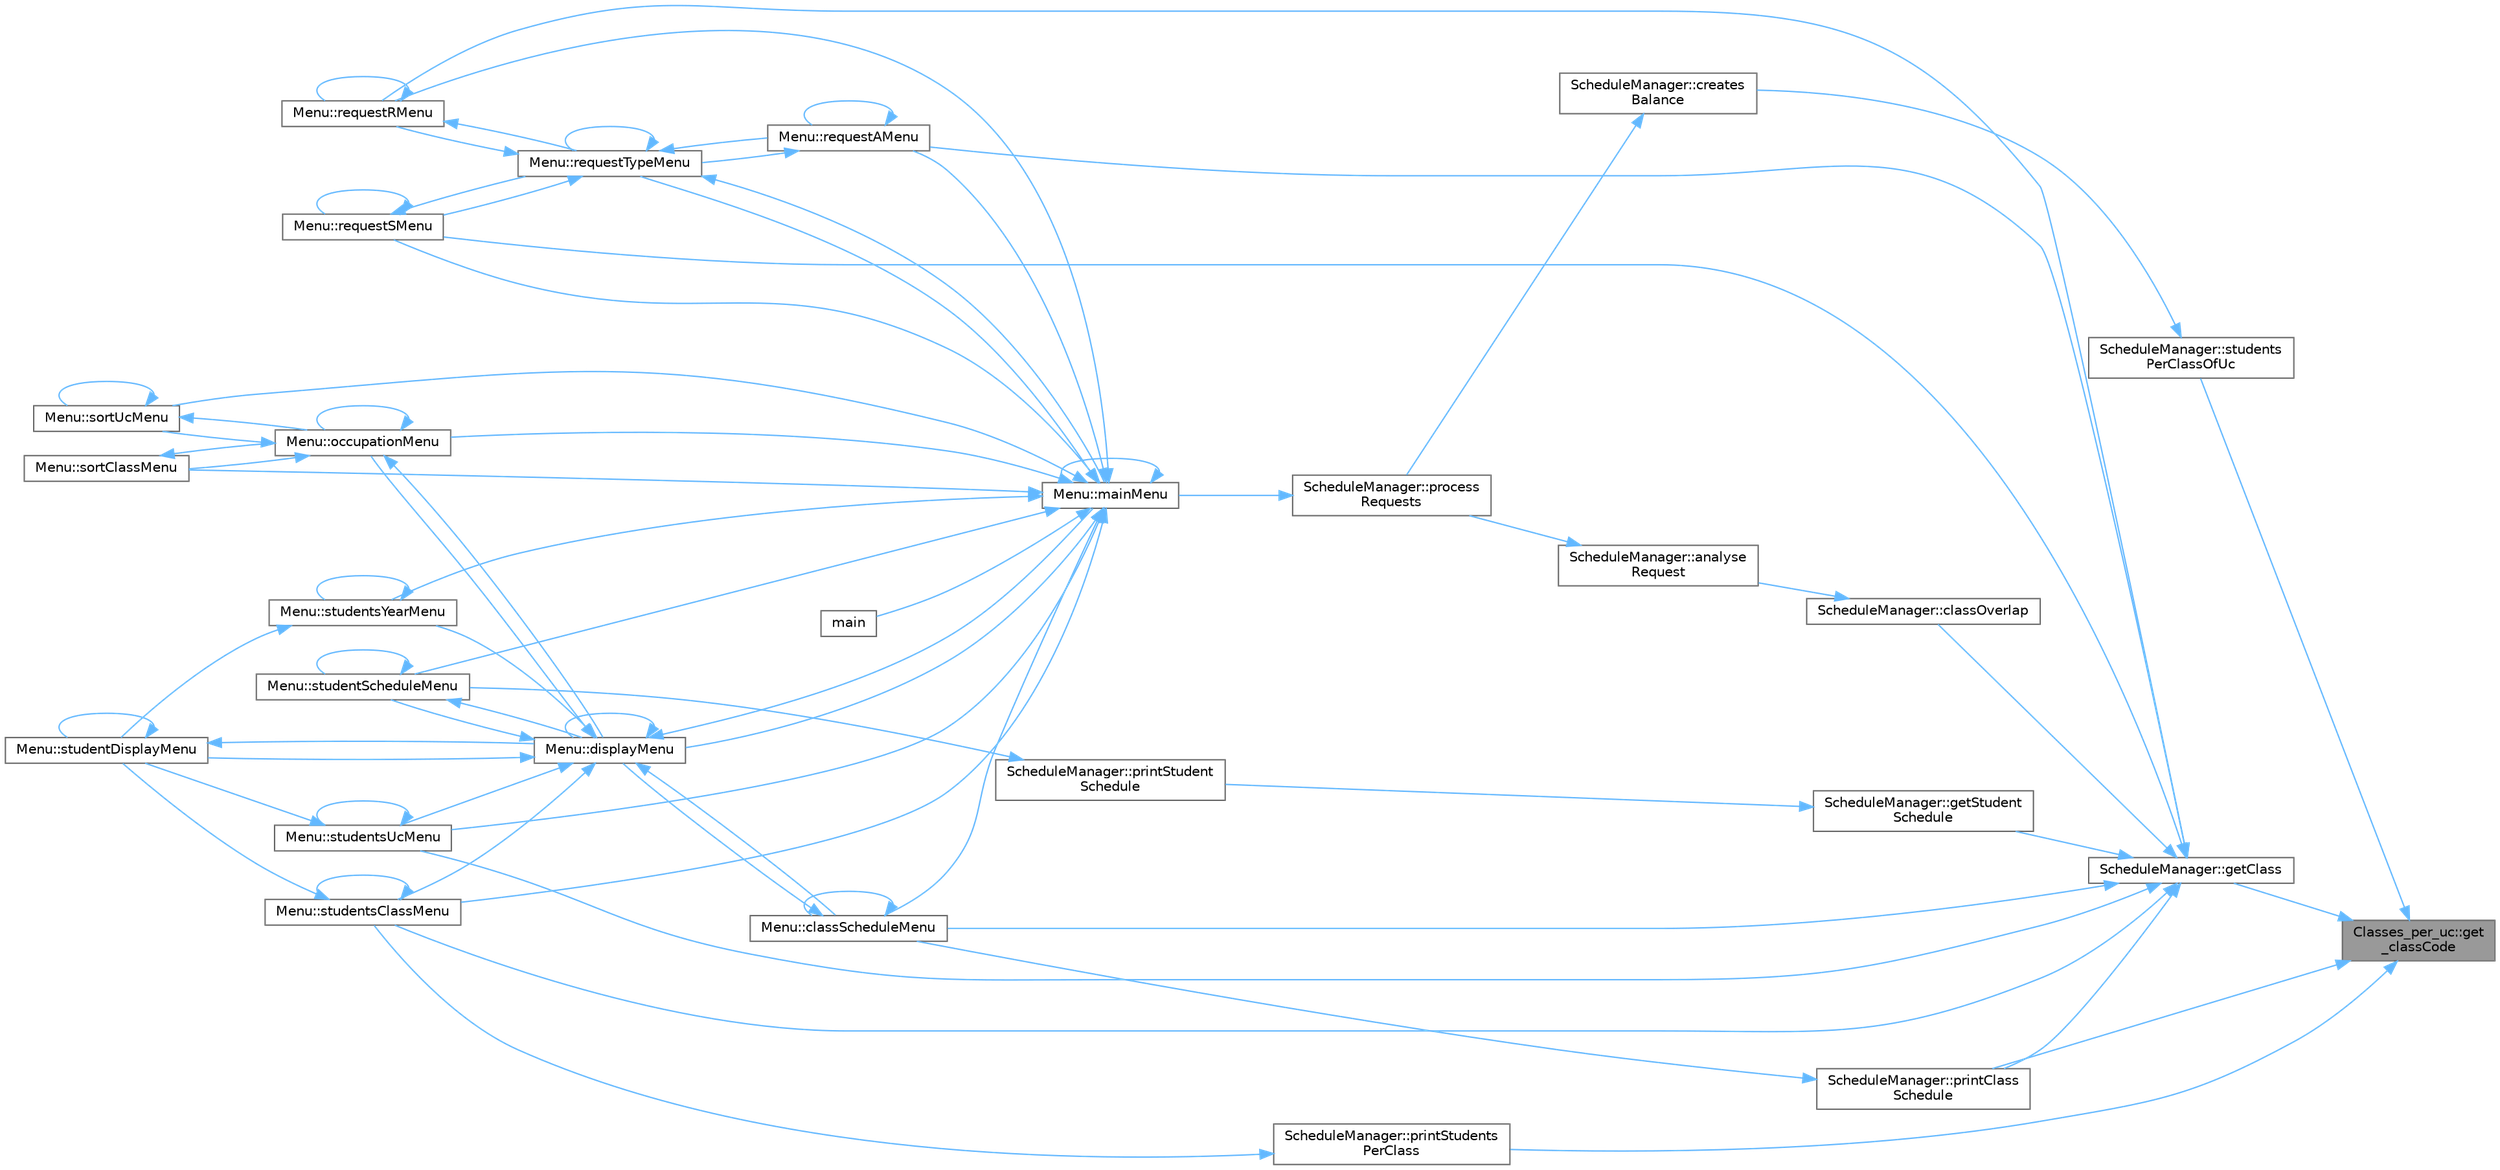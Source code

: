 digraph "Classes_per_uc::get_classCode"
{
 // LATEX_PDF_SIZE
  bgcolor="transparent";
  edge [fontname=Helvetica,fontsize=10,labelfontname=Helvetica,labelfontsize=10];
  node [fontname=Helvetica,fontsize=10,shape=box,height=0.2,width=0.4];
  rankdir="RL";
  Node1 [label="Classes_per_uc::get\l_classCode",height=0.2,width=0.4,color="gray40", fillcolor="grey60", style="filled", fontcolor="black",tooltip="gets the Class Code, complexity O(1)"];
  Node1 -> Node2 [dir="back",color="steelblue1",style="solid"];
  Node2 [label="ScheduleManager::getClass",height=0.2,width=0.4,color="grey40", fillcolor="white", style="filled",URL="$class_schedule_manager.html#af086538733e4b420293d38a300286dbd",tooltip="get a class in the list of all classes per uc, complexity O(n)"];
  Node2 -> Node3 [dir="back",color="steelblue1",style="solid"];
  Node3 [label="ScheduleManager::classOverlap",height=0.2,width=0.4,color="grey40", fillcolor="white", style="filled",URL="$class_schedule_manager.html#ab4c36fbe389225fda81ee1062fcdaa11",tooltip="Complexity = O(1)"];
  Node3 -> Node4 [dir="back",color="steelblue1",style="solid"];
  Node4 [label="ScheduleManager::analyse\lRequest",height=0.2,width=0.4,color="grey40", fillcolor="white", style="filled",URL="$class_schedule_manager.html#a2a4bba26f31a117f84244e431090a866",tooltip="Complexity O(n)"];
  Node4 -> Node5 [dir="back",color="steelblue1",style="solid"];
  Node5 [label="ScheduleManager::process\lRequests",height=0.2,width=0.4,color="grey40", fillcolor="white", style="filled",URL="$class_schedule_manager.html#a48575e5429cdeded98a3367220de6fe7",tooltip="Complexity = O(n)"];
  Node5 -> Node6 [dir="back",color="steelblue1",style="solid"];
  Node6 [label="Menu::mainMenu",height=0.2,width=0.4,color="grey40", fillcolor="white", style="filled",URL="$class_menu.html#aef9edee86d2ea460606361c92e061583",tooltip="displays and manages the main menu of the application"];
  Node6 -> Node7 [dir="back",color="steelblue1",style="solid"];
  Node7 [label="Menu::classScheduleMenu",height=0.2,width=0.4,color="grey40", fillcolor="white", style="filled",URL="$class_menu.html#aa677a519e096f8d55025ed02c90bb16f",tooltip="displays the schedule of a class"];
  Node7 -> Node7 [dir="back",color="steelblue1",style="solid"];
  Node7 -> Node8 [dir="back",color="steelblue1",style="solid"];
  Node8 [label="Menu::displayMenu",height=0.2,width=0.4,color="grey40", fillcolor="white", style="filled",URL="$class_menu.html#a7ceb2718cac4b01b62731e1bcf4283f1",tooltip="displays and manages the display menu of the application"];
  Node8 -> Node7 [dir="back",color="steelblue1",style="solid"];
  Node8 -> Node8 [dir="back",color="steelblue1",style="solid"];
  Node8 -> Node6 [dir="back",color="steelblue1",style="solid"];
  Node8 -> Node9 [dir="back",color="steelblue1",style="solid"];
  Node9 [label="Menu::occupationMenu",height=0.2,width=0.4,color="grey40", fillcolor="white", style="filled",URL="$class_menu.html#a73bdb45003cedb8515d112a986f95d2c",tooltip="displays the options to the occupation of classes, uc's or year"];
  Node9 -> Node8 [dir="back",color="steelblue1",style="solid"];
  Node9 -> Node9 [dir="back",color="steelblue1",style="solid"];
  Node9 -> Node10 [dir="back",color="steelblue1",style="solid"];
  Node10 [label="Menu::sortClassMenu",height=0.2,width=0.4,color="grey40", fillcolor="white", style="filled",URL="$class_menu.html#ae06786f133a6c224371613a12fc8c5c6",tooltip="displays the options to show the occupation of classes"];
  Node10 -> Node9 [dir="back",color="steelblue1",style="solid"];
  Node9 -> Node11 [dir="back",color="steelblue1",style="solid"];
  Node11 [label="Menu::sortUcMenu",height=0.2,width=0.4,color="grey40", fillcolor="white", style="filled",URL="$class_menu.html#a35649eb24753cbbd8142ac52e6a98e01",tooltip="displays the options to show the occupation of uc's"];
  Node11 -> Node9 [dir="back",color="steelblue1",style="solid"];
  Node11 -> Node11 [dir="back",color="steelblue1",style="solid"];
  Node8 -> Node12 [dir="back",color="steelblue1",style="solid"];
  Node12 [label="Menu::studentDisplayMenu",height=0.2,width=0.4,color="grey40", fillcolor="white", style="filled",URL="$class_menu.html#afc61de2cbeb06654497344254c5b9050",tooltip="displays the options to show the students on UC/Class/Year"];
  Node12 -> Node8 [dir="back",color="steelblue1",style="solid"];
  Node12 -> Node12 [dir="back",color="steelblue1",style="solid"];
  Node8 -> Node13 [dir="back",color="steelblue1",style="solid"];
  Node13 [label="Menu::studentScheduleMenu",height=0.2,width=0.4,color="grey40", fillcolor="white", style="filled",URL="$class_menu.html#aa39a8a67e77b690cda3cb9a6a360404f",tooltip="displays and manages to show a student information"];
  Node13 -> Node8 [dir="back",color="steelblue1",style="solid"];
  Node13 -> Node13 [dir="back",color="steelblue1",style="solid"];
  Node8 -> Node14 [dir="back",color="steelblue1",style="solid"];
  Node14 [label="Menu::studentsClassMenu",height=0.2,width=0.4,color="grey40", fillcolor="white", style="filled",URL="$class_menu.html#aa06a36f0195d4f18ee727ee191c8fee1",tooltip="displays input options for classCode and UCCode to choose a Class's list of students to display"];
  Node14 -> Node12 [dir="back",color="steelblue1",style="solid"];
  Node14 -> Node14 [dir="back",color="steelblue1",style="solid"];
  Node8 -> Node15 [dir="back",color="steelblue1",style="solid"];
  Node15 [label="Menu::studentsUcMenu",height=0.2,width=0.4,color="grey40", fillcolor="white", style="filled",URL="$class_menu.html#a150abfa0868035c73753da75984969d5",tooltip="displays input options for classCode and UCCode to choose a Classes_per_uc list of students to displa..."];
  Node15 -> Node12 [dir="back",color="steelblue1",style="solid"];
  Node15 -> Node15 [dir="back",color="steelblue1",style="solid"];
  Node8 -> Node16 [dir="back",color="steelblue1",style="solid"];
  Node16 [label="Menu::studentsYearMenu",height=0.2,width=0.4,color="grey40", fillcolor="white", style="filled",URL="$class_menu.html#ab2ee6d3173360458a0ab9f1ce413ef33",tooltip="displays input options for year to choose a year's list of students to display"];
  Node16 -> Node12 [dir="back",color="steelblue1",style="solid"];
  Node16 -> Node16 [dir="back",color="steelblue1",style="solid"];
  Node6 -> Node8 [dir="back",color="steelblue1",style="solid"];
  Node6 -> Node17 [dir="back",color="steelblue1",style="solid"];
  Node17 [label="main",height=0.2,width=0.4,color="grey40", fillcolor="white", style="filled",URL="$main_8cpp.html#ae66f6b31b5ad750f1fe042a706a4e3d4",tooltip=" "];
  Node6 -> Node6 [dir="back",color="steelblue1",style="solid"];
  Node6 -> Node9 [dir="back",color="steelblue1",style="solid"];
  Node6 -> Node18 [dir="back",color="steelblue1",style="solid"];
  Node18 [label="Menu::requestAMenu",height=0.2,width=0.4,color="grey40", fillcolor="white", style="filled",URL="$class_menu.html#a98f6fc8ff0888c1141677e12061d05d9",tooltip="displays and manages the request menu to add a student to a new class"];
  Node18 -> Node18 [dir="back",color="steelblue1",style="solid"];
  Node18 -> Node19 [dir="back",color="steelblue1",style="solid"];
  Node19 [label="Menu::requestTypeMenu",height=0.2,width=0.4,color="grey40", fillcolor="white", style="filled",URL="$class_menu.html#a08f5fd797aed15499f55a271317f417e",tooltip="displays and manages the request menu of the application"];
  Node19 -> Node6 [dir="back",color="steelblue1",style="solid"];
  Node19 -> Node18 [dir="back",color="steelblue1",style="solid"];
  Node19 -> Node20 [dir="back",color="steelblue1",style="solid"];
  Node20 [label="Menu::requestRMenu",height=0.2,width=0.4,color="grey40", fillcolor="white", style="filled",URL="$class_menu.html#a80da583d6fbe2654f0e2de94c2df66af",tooltip="displays and manages the request menu to remove a student from a class"];
  Node20 -> Node20 [dir="back",color="steelblue1",style="solid"];
  Node20 -> Node19 [dir="back",color="steelblue1",style="solid"];
  Node19 -> Node21 [dir="back",color="steelblue1",style="solid"];
  Node21 [label="Menu::requestSMenu",height=0.2,width=0.4,color="grey40", fillcolor="white", style="filled",URL="$class_menu.html#acbc8696e3f90771a91f6ee1a4389d73b",tooltip="displays and manages the request menu to swap student class(es)"];
  Node21 -> Node21 [dir="back",color="steelblue1",style="solid"];
  Node21 -> Node19 [dir="back",color="steelblue1",style="solid"];
  Node19 -> Node19 [dir="back",color="steelblue1",style="solid"];
  Node6 -> Node20 [dir="back",color="steelblue1",style="solid"];
  Node6 -> Node21 [dir="back",color="steelblue1",style="solid"];
  Node6 -> Node19 [dir="back",color="steelblue1",style="solid"];
  Node6 -> Node10 [dir="back",color="steelblue1",style="solid"];
  Node6 -> Node11 [dir="back",color="steelblue1",style="solid"];
  Node6 -> Node13 [dir="back",color="steelblue1",style="solid"];
  Node6 -> Node14 [dir="back",color="steelblue1",style="solid"];
  Node6 -> Node15 [dir="back",color="steelblue1",style="solid"];
  Node6 -> Node16 [dir="back",color="steelblue1",style="solid"];
  Node2 -> Node7 [dir="back",color="steelblue1",style="solid"];
  Node2 -> Node22 [dir="back",color="steelblue1",style="solid"];
  Node22 [label="ScheduleManager::getStudent\lSchedule",height=0.2,width=0.4,color="grey40", fillcolor="white", style="filled",URL="$class_schedule_manager.html#a0ea7fea779899bc276416eb51db874e0",tooltip="complexity max O(2*6+1=12) = O(1)"];
  Node22 -> Node23 [dir="back",color="steelblue1",style="solid"];
  Node23 [label="ScheduleManager::printStudent\lSchedule",height=0.2,width=0.4,color="grey40", fillcolor="white", style="filled",URL="$class_schedule_manager.html#a7d2210e89d349d3ad5fd1f5d2c3f5c8b",tooltip="prints a student schedule, complexity O(max number of classes that a student can have) = O(1)"];
  Node23 -> Node13 [dir="back",color="steelblue1",style="solid"];
  Node2 -> Node24 [dir="back",color="steelblue1",style="solid"];
  Node24 [label="ScheduleManager::printClass\lSchedule",height=0.2,width=0.4,color="grey40", fillcolor="white", style="filled",URL="$class_schedule_manager.html#a6544749a66e0df443356f162f5a6048f",tooltip="complexity O(2) = O(1)"];
  Node24 -> Node7 [dir="back",color="steelblue1",style="solid"];
  Node2 -> Node18 [dir="back",color="steelblue1",style="solid"];
  Node2 -> Node20 [dir="back",color="steelblue1",style="solid"];
  Node2 -> Node21 [dir="back",color="steelblue1",style="solid"];
  Node2 -> Node14 [dir="back",color="steelblue1",style="solid"];
  Node2 -> Node15 [dir="back",color="steelblue1",style="solid"];
  Node1 -> Node24 [dir="back",color="steelblue1",style="solid"];
  Node1 -> Node25 [dir="back",color="steelblue1",style="solid"];
  Node25 [label="ScheduleManager::printStudents\lPerClass",height=0.2,width=0.4,color="grey40", fillcolor="white", style="filled",URL="$class_schedule_manager.html#a175abf1872f6994c3e3e1ba9238b72c7",tooltip="complexity O(n + max number of classes of a student) = O(n)"];
  Node25 -> Node14 [dir="back",color="steelblue1",style="solid"];
  Node1 -> Node26 [dir="back",color="steelblue1",style="solid"];
  Node26 [label="ScheduleManager::students\lPerClassOfUc",height=0.2,width=0.4,color="grey40", fillcolor="white", style="filled",URL="$class_schedule_manager.html#ab9796ec4fe9b5f7749cec321d32ab350",tooltip="Complexity = O(n)"];
  Node26 -> Node27 [dir="back",color="steelblue1",style="solid"];
  Node27 [label="ScheduleManager::creates\lBalance",height=0.2,width=0.4,color="grey40", fillcolor="white", style="filled",URL="$class_schedule_manager.html#af918b25dc00ed4ffcd0ca8d29abd2af3",tooltip="Complexity = O(n²)"];
  Node27 -> Node5 [dir="back",color="steelblue1",style="solid"];
}
